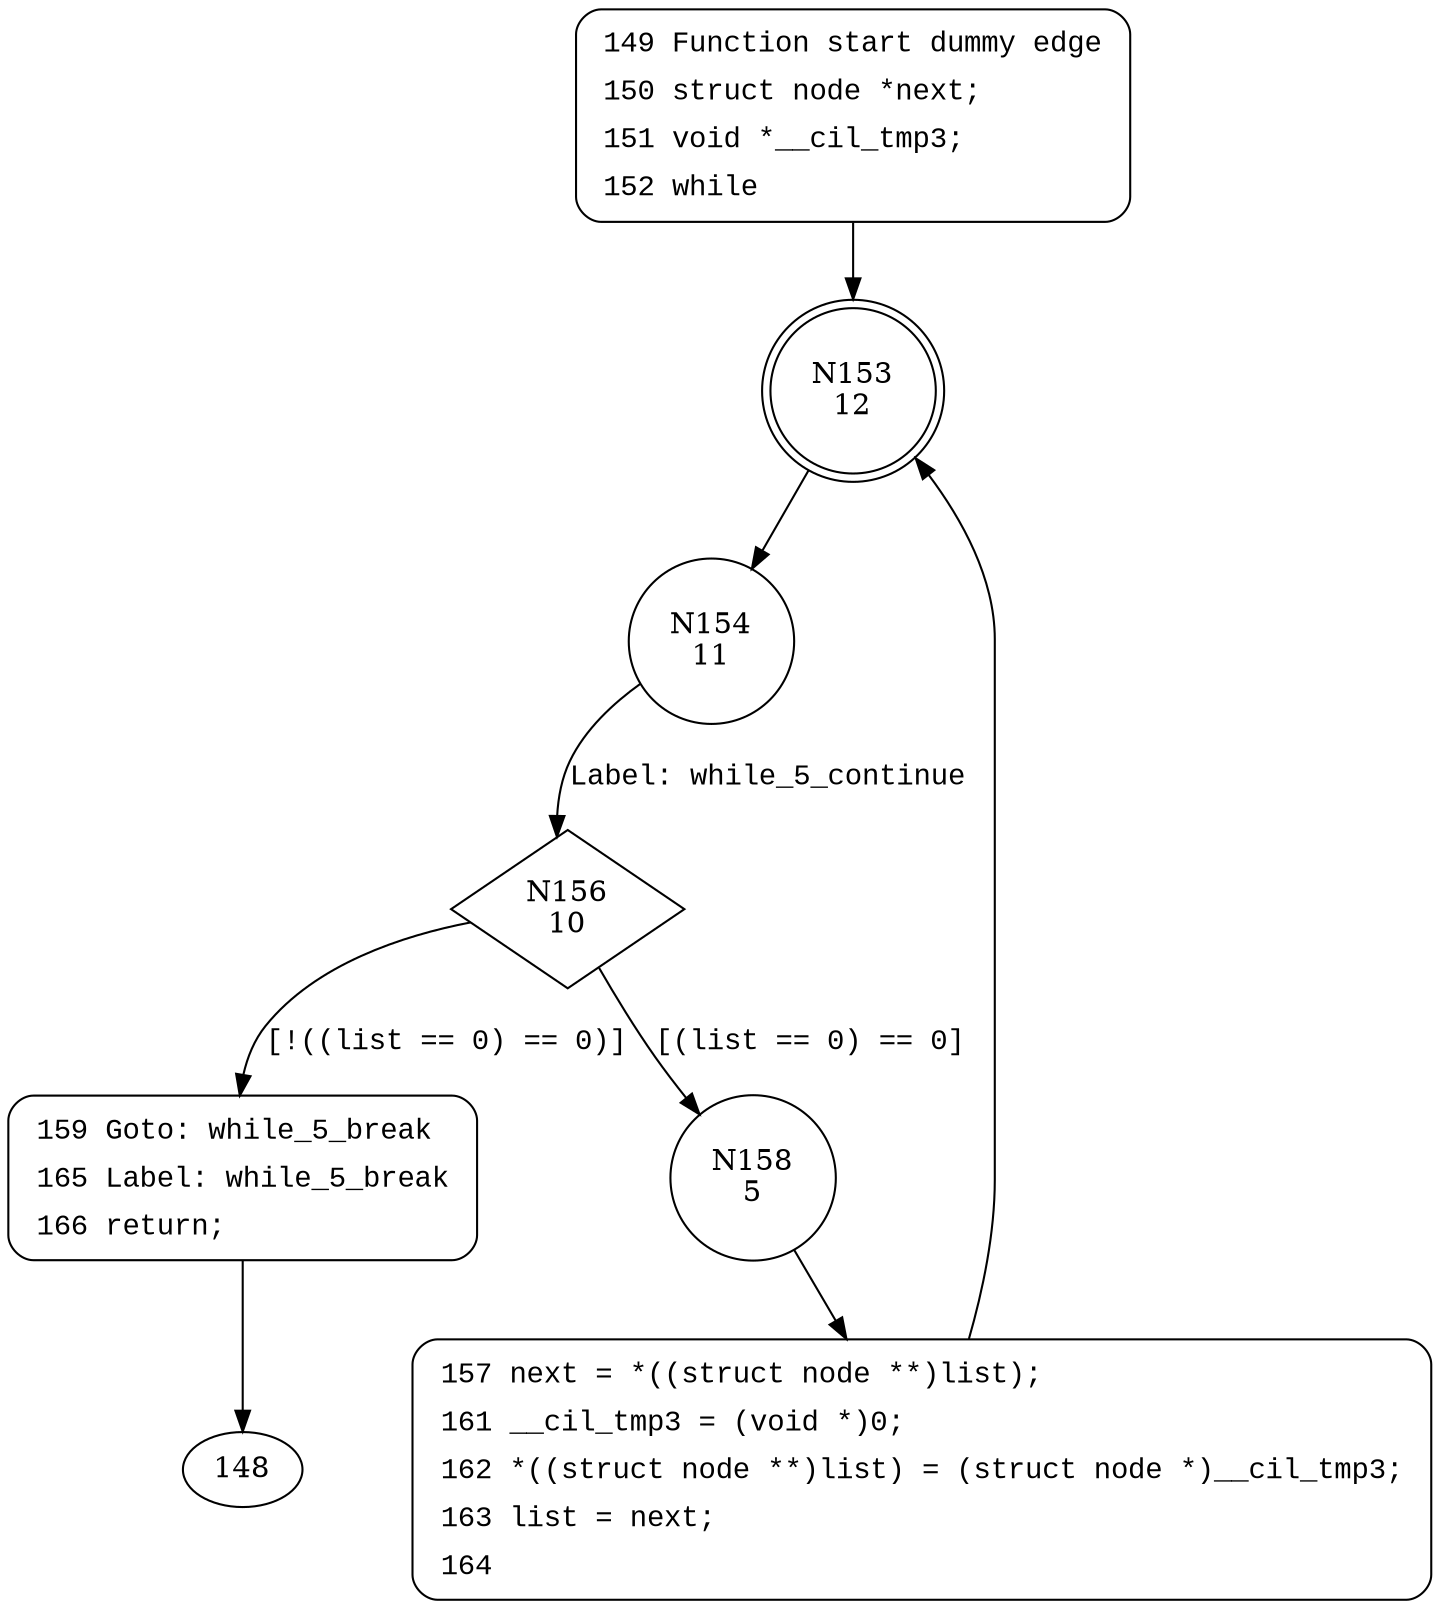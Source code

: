 digraph remove_fw_link {
153 [shape="doublecircle" label="N153\n12"]
154 [shape="circle" label="N154\n11"]
156 [shape="diamond" label="N156\n10"]
158 [shape="circle" label="N158\n5"]
159 [shape="circle" label="N159\n9"]
157 [shape="circle" label="N157\n4"]
149 [style="filled,bold" penwidth="1" fillcolor="white" fontname="Courier New" shape="Mrecord" label=<<table border="0" cellborder="0" cellpadding="3" bgcolor="white"><tr><td align="right">149</td><td align="left">Function start dummy edge</td></tr><tr><td align="right">150</td><td align="left">struct node *next;</td></tr><tr><td align="right">151</td><td align="left">void *__cil_tmp3;</td></tr><tr><td align="right">152</td><td align="left">while</td></tr></table>>]
149 -> 153[label=""]
159 [style="filled,bold" penwidth="1" fillcolor="white" fontname="Courier New" shape="Mrecord" label=<<table border="0" cellborder="0" cellpadding="3" bgcolor="white"><tr><td align="right">159</td><td align="left">Goto: while_5_break</td></tr><tr><td align="right">165</td><td align="left">Label: while_5_break</td></tr><tr><td align="right">166</td><td align="left">return;</td></tr></table>>]
159 -> 148[label=""]
157 [style="filled,bold" penwidth="1" fillcolor="white" fontname="Courier New" shape="Mrecord" label=<<table border="0" cellborder="0" cellpadding="3" bgcolor="white"><tr><td align="right">157</td><td align="left">next = *((struct node **)list);</td></tr><tr><td align="right">161</td><td align="left">__cil_tmp3 = (void *)0;</td></tr><tr><td align="right">162</td><td align="left">*((struct node **)list) = (struct node *)__cil_tmp3;</td></tr><tr><td align="right">163</td><td align="left">list = next;</td></tr><tr><td align="right">164</td><td align="left"></td></tr></table>>]
157 -> 153[label=""]
153 -> 154 [label="" fontname="Courier New"]
156 -> 158 [label="[(list == 0) == 0]" fontname="Courier New"]
156 -> 159 [label="[!((list == 0) == 0)]" fontname="Courier New"]
158 -> 157 [label="" fontname="Courier New"]
154 -> 156 [label="Label: while_5_continue" fontname="Courier New"]
}